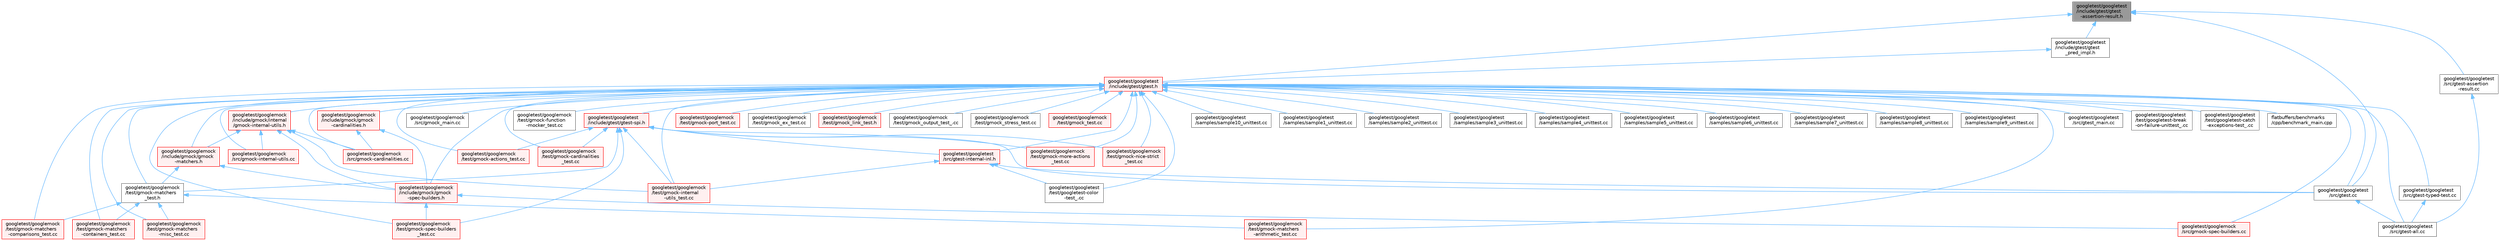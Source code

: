 digraph "googletest/googletest/include/gtest/gtest-assertion-result.h"
{
 // LATEX_PDF_SIZE
  bgcolor="transparent";
  edge [fontname=Helvetica,fontsize=10,labelfontname=Helvetica,labelfontsize=10];
  node [fontname=Helvetica,fontsize=10,shape=box,height=0.2,width=0.4];
  Node1 [id="Node000001",label="googletest/googletest\l/include/gtest/gtest\l-assertion-result.h",height=0.2,width=0.4,color="gray40", fillcolor="grey60", style="filled", fontcolor="black",tooltip=" "];
  Node1 -> Node2 [id="edge1_Node000001_Node000002",dir="back",color="steelblue1",style="solid",tooltip=" "];
  Node2 [id="Node000002",label="googletest/googletest\l/include/gtest/gtest.h",height=0.2,width=0.4,color="red", fillcolor="#FFF0F0", style="filled",URL="$gtest_8h.html",tooltip=" "];
  Node2 -> Node3 [id="edge2_Node000002_Node000003",dir="back",color="steelblue1",style="solid",tooltip=" "];
  Node3 [id="Node000003",label="flatbuffers/benchmarks\l/cpp/benchmark_main.cpp",height=0.2,width=0.4,color="grey40", fillcolor="white", style="filled",URL="$benchmark__main_8cpp.html",tooltip=" "];
  Node2 -> Node4 [id="edge3_Node000002_Node000004",dir="back",color="steelblue1",style="solid",tooltip=" "];
  Node4 [id="Node000004",label="googletest/googlemock\l/include/gmock/gmock\l-cardinalities.h",height=0.2,width=0.4,color="red", fillcolor="#FFF0F0", style="filled",URL="$gmock-cardinalities_8h.html",tooltip=" "];
  Node4 -> Node5 [id="edge4_Node000004_Node000005",dir="back",color="steelblue1",style="solid",tooltip=" "];
  Node5 [id="Node000005",label="googletest/googlemock\l/include/gmock/gmock\l-spec-builders.h",height=0.2,width=0.4,color="red", fillcolor="#FFF0F0", style="filled",URL="$gmock-spec-builders_8h.html",tooltip=" "];
  Node5 -> Node10 [id="edge5_Node000005_Node000010",dir="back",color="steelblue1",style="solid",tooltip=" "];
  Node10 [id="Node000010",label="googletest/googlemock\l/src/gmock-spec-builders.cc",height=0.2,width=0.4,color="red", fillcolor="#FFF0F0", style="filled",URL="$gmock-spec-builders_8cc.html",tooltip=" "];
  Node5 -> Node26 [id="edge6_Node000005_Node000026",dir="back",color="steelblue1",style="solid",tooltip=" "];
  Node26 [id="Node000026",label="googletest/googlemock\l/test/gmock-spec-builders\l_test.cc",height=0.2,width=0.4,color="red", fillcolor="#FFF0F0", style="filled",URL="$gmock-spec-builders__test_8cc.html",tooltip=" "];
  Node4 -> Node36 [id="edge7_Node000004_Node000036",dir="back",color="steelblue1",style="solid",tooltip=" "];
  Node36 [id="Node000036",label="googletest/googlemock\l/src/gmock-cardinalities.cc",height=0.2,width=0.4,color="red", fillcolor="#FFF0F0", style="filled",URL="$gmock-cardinalities_8cc.html",tooltip=" "];
  Node2 -> Node37 [id="edge8_Node000002_Node000037",dir="back",color="steelblue1",style="solid",tooltip=" "];
  Node37 [id="Node000037",label="googletest/googlemock\l/include/gmock/gmock\l-matchers.h",height=0.2,width=0.4,color="red", fillcolor="#FFF0F0", style="filled",URL="$gmock-matchers_8h.html",tooltip=" "];
  Node37 -> Node5 [id="edge9_Node000037_Node000005",dir="back",color="steelblue1",style="solid",tooltip=" "];
  Node37 -> Node22 [id="edge10_Node000037_Node000022",dir="back",color="steelblue1",style="solid",tooltip=" "];
  Node22 [id="Node000022",label="googletest/googlemock\l/test/gmock-matchers\l_test.h",height=0.2,width=0.4,color="grey40", fillcolor="white", style="filled",URL="$gmock-matchers__test_8h.html",tooltip=" "];
  Node22 -> Node18 [id="edge11_Node000022_Node000018",dir="back",color="steelblue1",style="solid",tooltip=" "];
  Node18 [id="Node000018",label="googletest/googlemock\l/test/gmock-matchers\l-arithmetic_test.cc",height=0.2,width=0.4,color="red", fillcolor="#FFF0F0", style="filled",URL="$gmock-matchers-arithmetic__test_8cc.html",tooltip=" "];
  Node22 -> Node19 [id="edge12_Node000022_Node000019",dir="back",color="steelblue1",style="solid",tooltip=" "];
  Node19 [id="Node000019",label="googletest/googlemock\l/test/gmock-matchers\l-comparisons_test.cc",height=0.2,width=0.4,color="red", fillcolor="#FFF0F0", style="filled",URL="$gmock-matchers-comparisons__test_8cc.html",tooltip=" "];
  Node22 -> Node20 [id="edge13_Node000022_Node000020",dir="back",color="steelblue1",style="solid",tooltip=" "];
  Node20 [id="Node000020",label="googletest/googlemock\l/test/gmock-matchers\l-containers_test.cc",height=0.2,width=0.4,color="red", fillcolor="#FFF0F0", style="filled",URL="$gmock-matchers-containers__test_8cc.html",tooltip=" "];
  Node22 -> Node21 [id="edge14_Node000022_Node000021",dir="back",color="steelblue1",style="solid",tooltip=" "];
  Node21 [id="Node000021",label="googletest/googlemock\l/test/gmock-matchers\l-misc_test.cc",height=0.2,width=0.4,color="red", fillcolor="#FFF0F0", style="filled",URL="$gmock-matchers-misc__test_8cc.html",tooltip=" "];
  Node2 -> Node5 [id="edge15_Node000002_Node000005",dir="back",color="steelblue1",style="solid",tooltip=" "];
  Node2 -> Node40 [id="edge16_Node000002_Node000040",dir="back",color="steelblue1",style="solid",tooltip=" "];
  Node40 [id="Node000040",label="googletest/googlemock\l/include/gmock/internal\l/gmock-internal-utils.h",height=0.2,width=0.4,color="red", fillcolor="#FFF0F0", style="filled",URL="$gmock-internal-utils_8h.html",tooltip=" "];
  Node40 -> Node37 [id="edge17_Node000040_Node000037",dir="back",color="steelblue1",style="solid",tooltip=" "];
  Node40 -> Node5 [id="edge18_Node000040_Node000005",dir="back",color="steelblue1",style="solid",tooltip=" "];
  Node40 -> Node36 [id="edge19_Node000040_Node000036",dir="back",color="steelblue1",style="solid",tooltip=" "];
  Node40 -> Node9 [id="edge20_Node000040_Node000009",dir="back",color="steelblue1",style="solid",tooltip=" "];
  Node9 [id="Node000009",label="googletest/googlemock\l/src/gmock-internal-utils.cc",height=0.2,width=0.4,color="red", fillcolor="#FFF0F0", style="filled",URL="$gmock-internal-utils_8cc.html",tooltip=" "];
  Node40 -> Node17 [id="edge21_Node000040_Node000017",dir="back",color="steelblue1",style="solid",tooltip=" "];
  Node17 [id="Node000017",label="googletest/googlemock\l/test/gmock-internal\l-utils_test.cc",height=0.2,width=0.4,color="red", fillcolor="#FFF0F0", style="filled",URL="$gmock-internal-utils__test_8cc.html",tooltip=" "];
  Node2 -> Node36 [id="edge22_Node000002_Node000036",dir="back",color="steelblue1",style="solid",tooltip=" "];
  Node2 -> Node9 [id="edge23_Node000002_Node000009",dir="back",color="steelblue1",style="solid",tooltip=" "];
  Node2 -> Node10 [id="edge24_Node000002_Node000010",dir="back",color="steelblue1",style="solid",tooltip=" "];
  Node2 -> Node12 [id="edge25_Node000002_Node000012",dir="back",color="steelblue1",style="solid",tooltip=" "];
  Node12 [id="Node000012",label="googletest/googlemock\l/src/gmock_main.cc",height=0.2,width=0.4,color="grey40", fillcolor="white", style="filled",URL="$gmock__main_8cc.html",tooltip=" "];
  Node2 -> Node13 [id="edge26_Node000002_Node000013",dir="back",color="steelblue1",style="solid",tooltip=" "];
  Node13 [id="Node000013",label="googletest/googlemock\l/test/gmock-actions_test.cc",height=0.2,width=0.4,color="red", fillcolor="#FFF0F0", style="filled",URL="$gmock-actions__test_8cc.html",tooltip=" "];
  Node2 -> Node15 [id="edge27_Node000002_Node000015",dir="back",color="steelblue1",style="solid",tooltip=" "];
  Node15 [id="Node000015",label="googletest/googlemock\l/test/gmock-cardinalities\l_test.cc",height=0.2,width=0.4,color="red", fillcolor="#FFF0F0", style="filled",URL="$gmock-cardinalities__test_8cc.html",tooltip=" "];
  Node2 -> Node16 [id="edge28_Node000002_Node000016",dir="back",color="steelblue1",style="solid",tooltip=" "];
  Node16 [id="Node000016",label="googletest/googlemock\l/test/gmock-function\l-mocker_test.cc",height=0.2,width=0.4,color="grey40", fillcolor="white", style="filled",URL="$gmock-function-mocker__test_8cc.html",tooltip=" "];
  Node2 -> Node17 [id="edge29_Node000002_Node000017",dir="back",color="steelblue1",style="solid",tooltip=" "];
  Node2 -> Node18 [id="edge30_Node000002_Node000018",dir="back",color="steelblue1",style="solid",tooltip=" "];
  Node2 -> Node19 [id="edge31_Node000002_Node000019",dir="back",color="steelblue1",style="solid",tooltip=" "];
  Node2 -> Node20 [id="edge32_Node000002_Node000020",dir="back",color="steelblue1",style="solid",tooltip=" "];
  Node2 -> Node21 [id="edge33_Node000002_Node000021",dir="back",color="steelblue1",style="solid",tooltip=" "];
  Node2 -> Node22 [id="edge34_Node000002_Node000022",dir="back",color="steelblue1",style="solid",tooltip=" "];
  Node2 -> Node23 [id="edge35_Node000002_Node000023",dir="back",color="steelblue1",style="solid",tooltip=" "];
  Node23 [id="Node000023",label="googletest/googlemock\l/test/gmock-more-actions\l_test.cc",height=0.2,width=0.4,color="red", fillcolor="#FFF0F0", style="filled",URL="$gmock-more-actions__test_8cc.html",tooltip=" "];
  Node2 -> Node24 [id="edge36_Node000002_Node000024",dir="back",color="steelblue1",style="solid",tooltip=" "];
  Node24 [id="Node000024",label="googletest/googlemock\l/test/gmock-nice-strict\l_test.cc",height=0.2,width=0.4,color="red", fillcolor="#FFF0F0", style="filled",URL="$gmock-nice-strict__test_8cc.html",tooltip=" "];
  Node2 -> Node43 [id="edge37_Node000002_Node000043",dir="back",color="steelblue1",style="solid",tooltip=" "];
  Node43 [id="Node000043",label="googletest/googlemock\l/test/gmock-port_test.cc",height=0.2,width=0.4,color="red", fillcolor="#FFF0F0", style="filled",URL="$gmock-port__test_8cc.html",tooltip=" "];
  Node2 -> Node26 [id="edge38_Node000002_Node000026",dir="back",color="steelblue1",style="solid",tooltip=" "];
  Node2 -> Node27 [id="edge39_Node000002_Node000027",dir="back",color="steelblue1",style="solid",tooltip=" "];
  Node27 [id="Node000027",label="googletest/googlemock\l/test/gmock_ex_test.cc",height=0.2,width=0.4,color="grey40", fillcolor="white", style="filled",URL="$gmock__ex__test_8cc.html",tooltip=" "];
  Node2 -> Node29 [id="edge40_Node000002_Node000029",dir="back",color="steelblue1",style="solid",tooltip=" "];
  Node29 [id="Node000029",label="googletest/googlemock\l/test/gmock_link_test.h",height=0.2,width=0.4,color="red", fillcolor="#FFF0F0", style="filled",URL="$gmock__link__test_8h.html",tooltip=" "];
  Node2 -> Node32 [id="edge41_Node000002_Node000032",dir="back",color="steelblue1",style="solid",tooltip=" "];
  Node32 [id="Node000032",label="googletest/googlemock\l/test/gmock_output_test_.cc",height=0.2,width=0.4,color="grey40", fillcolor="white", style="filled",URL="$gmock__output__test___8cc.html",tooltip=" "];
  Node2 -> Node33 [id="edge42_Node000002_Node000033",dir="back",color="steelblue1",style="solid",tooltip=" "];
  Node33 [id="Node000033",label="googletest/googlemock\l/test/gmock_stress_test.cc",height=0.2,width=0.4,color="grey40", fillcolor="white", style="filled",URL="$gmock__stress__test_8cc.html",tooltip=" "];
  Node2 -> Node34 [id="edge43_Node000002_Node000034",dir="back",color="steelblue1",style="solid",tooltip=" "];
  Node34 [id="Node000034",label="googletest/googlemock\l/test/gmock_test.cc",height=0.2,width=0.4,color="red", fillcolor="#FFF0F0", style="filled",URL="$gmock__test_8cc.html",tooltip=" "];
  Node2 -> Node44 [id="edge44_Node000002_Node000044",dir="back",color="steelblue1",style="solid",tooltip=" "];
  Node44 [id="Node000044",label="googletest/googletest\l/include/gtest/gtest-spi.h",height=0.2,width=0.4,color="red", fillcolor="#FFF0F0", style="filled",URL="$gtest-spi_8h.html",tooltip=" "];
  Node44 -> Node13 [id="edge45_Node000044_Node000013",dir="back",color="steelblue1",style="solid",tooltip=" "];
  Node44 -> Node15 [id="edge46_Node000044_Node000015",dir="back",color="steelblue1",style="solid",tooltip=" "];
  Node44 -> Node17 [id="edge47_Node000044_Node000017",dir="back",color="steelblue1",style="solid",tooltip=" "];
  Node44 -> Node22 [id="edge48_Node000044_Node000022",dir="back",color="steelblue1",style="solid",tooltip=" "];
  Node44 -> Node23 [id="edge49_Node000044_Node000023",dir="back",color="steelblue1",style="solid",tooltip=" "];
  Node44 -> Node24 [id="edge50_Node000044_Node000024",dir="back",color="steelblue1",style="solid",tooltip=" "];
  Node44 -> Node26 [id="edge51_Node000044_Node000026",dir="back",color="steelblue1",style="solid",tooltip=" "];
  Node44 -> Node45 [id="edge52_Node000044_Node000045",dir="back",color="steelblue1",style="solid",tooltip=" "];
  Node45 [id="Node000045",label="googletest/googletest\l/src/gtest-internal-inl.h",height=0.2,width=0.4,color="red", fillcolor="#FFF0F0", style="filled",URL="$gtest-internal-inl_8h.html",tooltip=" "];
  Node45 -> Node17 [id="edge53_Node000045_Node000017",dir="back",color="steelblue1",style="solid",tooltip=" "];
  Node45 -> Node51 [id="edge54_Node000045_Node000051",dir="back",color="steelblue1",style="solid",tooltip=" "];
  Node51 [id="Node000051",label="googletest/googletest\l/src/gtest.cc",height=0.2,width=0.4,color="grey40", fillcolor="white", style="filled",URL="$gtest_8cc.html",tooltip=" "];
  Node51 -> Node47 [id="edge55_Node000051_Node000047",dir="back",color="steelblue1",style="solid",tooltip=" "];
  Node47 [id="Node000047",label="googletest/googletest\l/src/gtest-all.cc",height=0.2,width=0.4,color="grey40", fillcolor="white", style="filled",URL="$gtest-all_8cc.html",tooltip=" "];
  Node45 -> Node52 [id="edge56_Node000045_Node000052",dir="back",color="steelblue1",style="solid",tooltip=" "];
  Node52 [id="Node000052",label="googletest/googletest\l/test/googletest-color\l-test_.cc",height=0.2,width=0.4,color="grey40", fillcolor="white", style="filled",URL="$googletest-color-test___8cc.html",tooltip=" "];
  Node44 -> Node51 [id="edge57_Node000044_Node000051",dir="back",color="steelblue1",style="solid",tooltip=" "];
  Node2 -> Node65 [id="edge58_Node000002_Node000065",dir="back",color="steelblue1",style="solid",tooltip=" "];
  Node65 [id="Node000065",label="googletest/googletest\l/samples/sample10_unittest.cc",height=0.2,width=0.4,color="grey40", fillcolor="white", style="filled",URL="$sample10__unittest_8cc.html",tooltip=" "];
  Node2 -> Node66 [id="edge59_Node000002_Node000066",dir="back",color="steelblue1",style="solid",tooltip=" "];
  Node66 [id="Node000066",label="googletest/googletest\l/samples/sample1_unittest.cc",height=0.2,width=0.4,color="grey40", fillcolor="white", style="filled",URL="$sample1__unittest_8cc.html",tooltip=" "];
  Node2 -> Node67 [id="edge60_Node000002_Node000067",dir="back",color="steelblue1",style="solid",tooltip=" "];
  Node67 [id="Node000067",label="googletest/googletest\l/samples/sample2_unittest.cc",height=0.2,width=0.4,color="grey40", fillcolor="white", style="filled",URL="$sample2__unittest_8cc.html",tooltip=" "];
  Node2 -> Node68 [id="edge61_Node000002_Node000068",dir="back",color="steelblue1",style="solid",tooltip=" "];
  Node68 [id="Node000068",label="googletest/googletest\l/samples/sample3_unittest.cc",height=0.2,width=0.4,color="grey40", fillcolor="white", style="filled",URL="$sample3__unittest_8cc.html",tooltip=" "];
  Node2 -> Node69 [id="edge62_Node000002_Node000069",dir="back",color="steelblue1",style="solid",tooltip=" "];
  Node69 [id="Node000069",label="googletest/googletest\l/samples/sample4_unittest.cc",height=0.2,width=0.4,color="grey40", fillcolor="white", style="filled",URL="$sample4__unittest_8cc.html",tooltip=" "];
  Node2 -> Node70 [id="edge63_Node000002_Node000070",dir="back",color="steelblue1",style="solid",tooltip=" "];
  Node70 [id="Node000070",label="googletest/googletest\l/samples/sample5_unittest.cc",height=0.2,width=0.4,color="grey40", fillcolor="white", style="filled",URL="$sample5__unittest_8cc.html",tooltip=" "];
  Node2 -> Node71 [id="edge64_Node000002_Node000071",dir="back",color="steelblue1",style="solid",tooltip=" "];
  Node71 [id="Node000071",label="googletest/googletest\l/samples/sample6_unittest.cc",height=0.2,width=0.4,color="grey40", fillcolor="white", style="filled",URL="$sample6__unittest_8cc.html",tooltip=" "];
  Node2 -> Node72 [id="edge65_Node000002_Node000072",dir="back",color="steelblue1",style="solid",tooltip=" "];
  Node72 [id="Node000072",label="googletest/googletest\l/samples/sample7_unittest.cc",height=0.2,width=0.4,color="grey40", fillcolor="white", style="filled",URL="$sample7__unittest_8cc.html",tooltip=" "];
  Node2 -> Node73 [id="edge66_Node000002_Node000073",dir="back",color="steelblue1",style="solid",tooltip=" "];
  Node73 [id="Node000073",label="googletest/googletest\l/samples/sample8_unittest.cc",height=0.2,width=0.4,color="grey40", fillcolor="white", style="filled",URL="$sample8__unittest_8cc.html",tooltip=" "];
  Node2 -> Node74 [id="edge67_Node000002_Node000074",dir="back",color="steelblue1",style="solid",tooltip=" "];
  Node74 [id="Node000074",label="googletest/googletest\l/samples/sample9_unittest.cc",height=0.2,width=0.4,color="grey40", fillcolor="white", style="filled",URL="$sample9__unittest_8cc.html",tooltip=" "];
  Node2 -> Node47 [id="edge68_Node000002_Node000047",dir="back",color="steelblue1",style="solid",tooltip=" "];
  Node2 -> Node45 [id="edge69_Node000002_Node000045",dir="back",color="steelblue1",style="solid",tooltip=" "];
  Node2 -> Node75 [id="edge70_Node000002_Node000075",dir="back",color="steelblue1",style="solid",tooltip=" "];
  Node75 [id="Node000075",label="googletest/googletest\l/src/gtest-typed-test.cc",height=0.2,width=0.4,color="grey40", fillcolor="white", style="filled",URL="$gtest-typed-test_8cc.html",tooltip=" "];
  Node75 -> Node47 [id="edge71_Node000075_Node000047",dir="back",color="steelblue1",style="solid",tooltip=" "];
  Node2 -> Node51 [id="edge72_Node000002_Node000051",dir="back",color="steelblue1",style="solid",tooltip=" "];
  Node2 -> Node76 [id="edge73_Node000002_Node000076",dir="back",color="steelblue1",style="solid",tooltip=" "];
  Node76 [id="Node000076",label="googletest/googletest\l/src/gtest_main.cc",height=0.2,width=0.4,color="grey40", fillcolor="white", style="filled",URL="$gtest__main_8cc.html",tooltip=" "];
  Node2 -> Node77 [id="edge74_Node000002_Node000077",dir="back",color="steelblue1",style="solid",tooltip=" "];
  Node77 [id="Node000077",label="googletest/googletest\l/test/googletest-break\l-on-failure-unittest_.cc",height=0.2,width=0.4,color="grey40", fillcolor="white", style="filled",URL="$googletest-break-on-failure-unittest___8cc.html",tooltip=" "];
  Node2 -> Node78 [id="edge75_Node000002_Node000078",dir="back",color="steelblue1",style="solid",tooltip=" "];
  Node78 [id="Node000078",label="googletest/googletest\l/test/googletest-catch\l-exceptions-test_.cc",height=0.2,width=0.4,color="grey40", fillcolor="white", style="filled",URL="$googletest-catch-exceptions-test___8cc.html",tooltip=" "];
  Node2 -> Node52 [id="edge76_Node000002_Node000052",dir="back",color="steelblue1",style="solid",tooltip=" "];
  Node1 -> Node120 [id="edge77_Node000001_Node000120",dir="back",color="steelblue1",style="solid",tooltip=" "];
  Node120 [id="Node000120",label="googletest/googletest\l/include/gtest/gtest\l_pred_impl.h",height=0.2,width=0.4,color="grey40", fillcolor="white", style="filled",URL="$gtest__pred__impl_8h.html",tooltip=" "];
  Node120 -> Node2 [id="edge78_Node000120_Node000002",dir="back",color="steelblue1",style="solid",tooltip=" "];
  Node1 -> Node121 [id="edge79_Node000001_Node000121",dir="back",color="steelblue1",style="solid",tooltip=" "];
  Node121 [id="Node000121",label="googletest/googletest\l/src/gtest-assertion\l-result.cc",height=0.2,width=0.4,color="grey40", fillcolor="white", style="filled",URL="$gtest-assertion-result_8cc.html",tooltip=" "];
  Node121 -> Node47 [id="edge80_Node000121_Node000047",dir="back",color="steelblue1",style="solid",tooltip=" "];
  Node1 -> Node51 [id="edge81_Node000001_Node000051",dir="back",color="steelblue1",style="solid",tooltip=" "];
}
